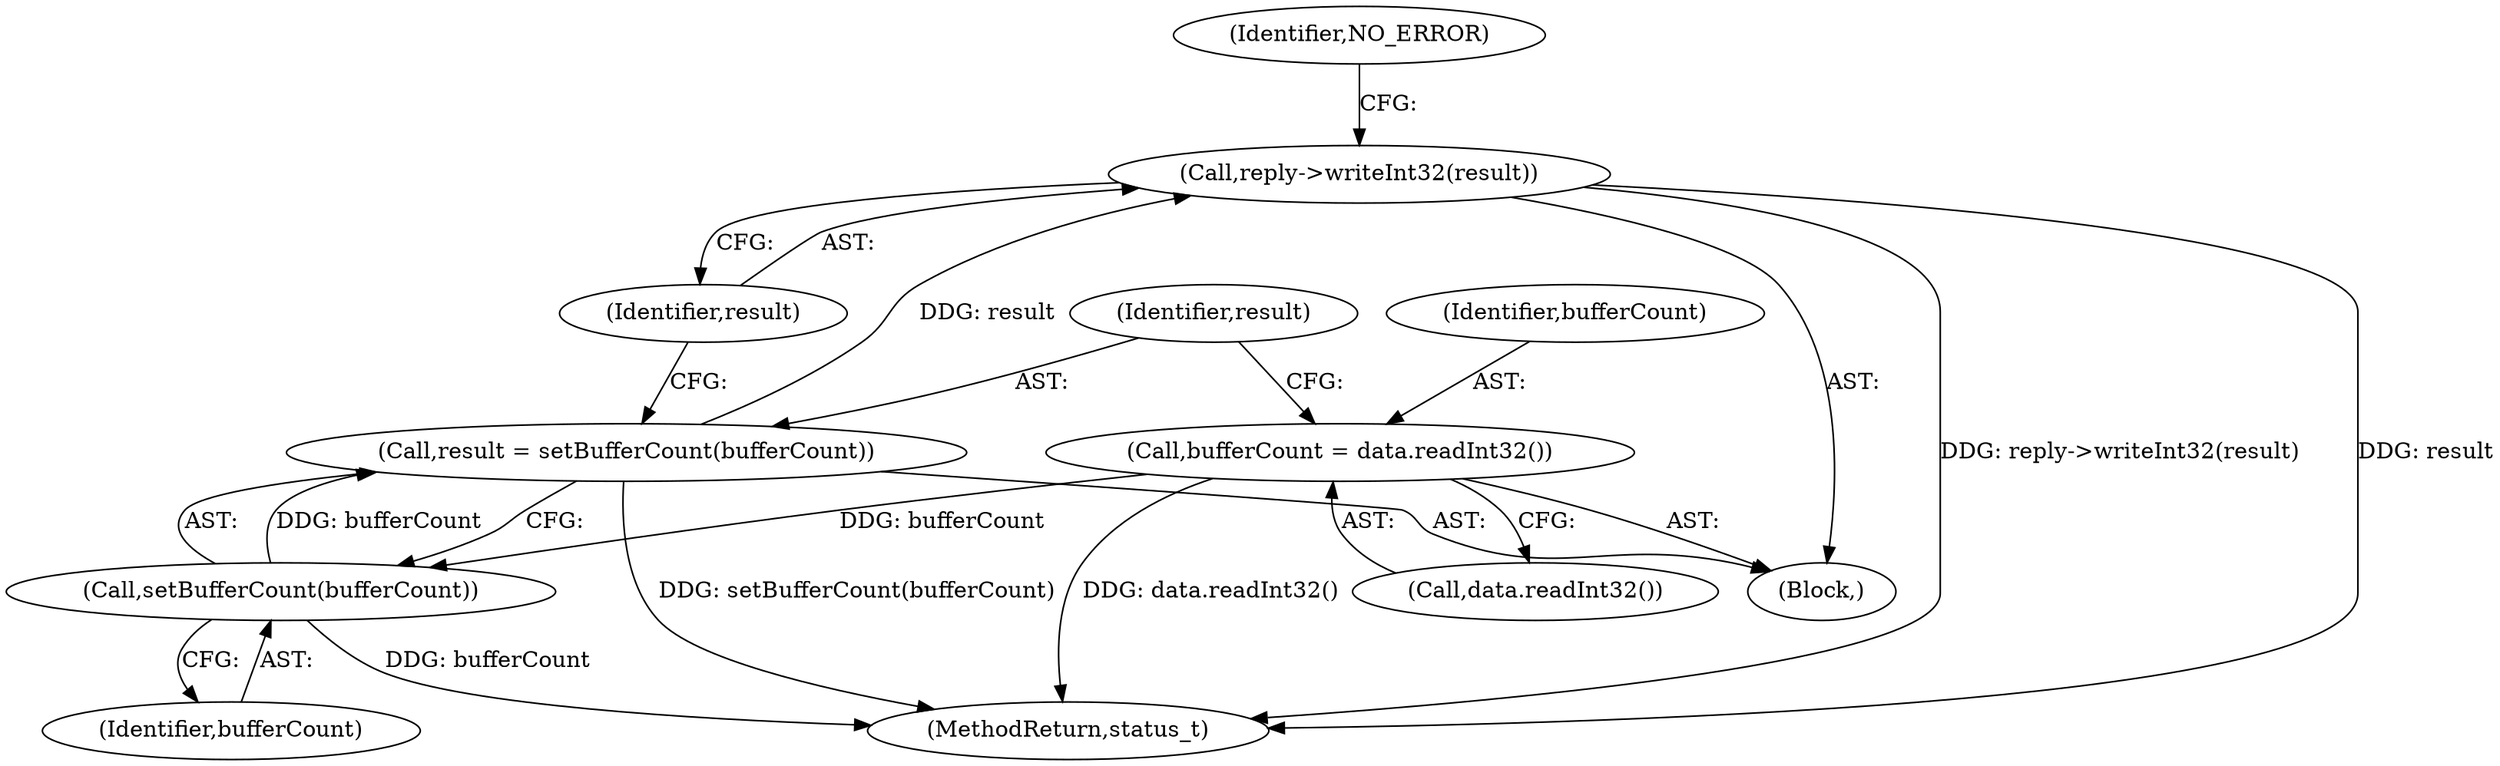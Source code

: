 digraph "0_Android_d06421fd37fbb7fd07002e6738fac3a223cb1a62@API" {
"1000159" [label="(Call,reply->writeInt32(result))"];
"1000155" [label="(Call,result = setBufferCount(bufferCount))"];
"1000157" [label="(Call,setBufferCount(bufferCount))"];
"1000151" [label="(Call,bufferCount = data.readInt32())"];
"1000162" [label="(Identifier,NO_ERROR)"];
"1000152" [label="(Identifier,bufferCount)"];
"1000156" [label="(Identifier,result)"];
"1000157" [label="(Call,setBufferCount(bufferCount))"];
"1000160" [label="(Identifier,result)"];
"1000155" [label="(Call,result = setBufferCount(bufferCount))"];
"1000158" [label="(Identifier,bufferCount)"];
"1000153" [label="(Call,data.readInt32())"];
"1000151" [label="(Call,bufferCount = data.readInt32())"];
"1000159" [label="(Call,reply->writeInt32(result))"];
"1000145" [label="(Block,)"];
"1000378" [label="(MethodReturn,status_t)"];
"1000159" -> "1000145"  [label="AST: "];
"1000159" -> "1000160"  [label="CFG: "];
"1000160" -> "1000159"  [label="AST: "];
"1000162" -> "1000159"  [label="CFG: "];
"1000159" -> "1000378"  [label="DDG: reply->writeInt32(result)"];
"1000159" -> "1000378"  [label="DDG: result"];
"1000155" -> "1000159"  [label="DDG: result"];
"1000155" -> "1000145"  [label="AST: "];
"1000155" -> "1000157"  [label="CFG: "];
"1000156" -> "1000155"  [label="AST: "];
"1000157" -> "1000155"  [label="AST: "];
"1000160" -> "1000155"  [label="CFG: "];
"1000155" -> "1000378"  [label="DDG: setBufferCount(bufferCount)"];
"1000157" -> "1000155"  [label="DDG: bufferCount"];
"1000157" -> "1000158"  [label="CFG: "];
"1000158" -> "1000157"  [label="AST: "];
"1000157" -> "1000378"  [label="DDG: bufferCount"];
"1000151" -> "1000157"  [label="DDG: bufferCount"];
"1000151" -> "1000145"  [label="AST: "];
"1000151" -> "1000153"  [label="CFG: "];
"1000152" -> "1000151"  [label="AST: "];
"1000153" -> "1000151"  [label="AST: "];
"1000156" -> "1000151"  [label="CFG: "];
"1000151" -> "1000378"  [label="DDG: data.readInt32()"];
}
